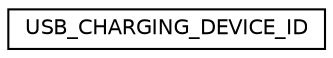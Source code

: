 digraph "Graphical Class Hierarchy"
{
  edge [fontname="Helvetica",fontsize="10",labelfontname="Helvetica",labelfontsize="10"];
  node [fontname="Helvetica",fontsize="10",shape=record];
  rankdir="LR";
  Node1 [label="USB_CHARGING_DEVICE_ID",height=0.2,width=0.4,color="black", fillcolor="white", style="filled",URL="$struct_u_s_b___c_h_a_r_g_i_n_g___d_e_v_i_c_e___i_d.html"];
}

